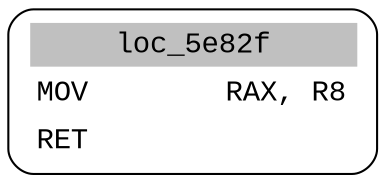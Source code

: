 digraph asm_graph {
1941 [
shape="Mrecord" fontname="Courier New"label =<<table border="0" cellborder="0" cellpadding="3"><tr><td align="center" colspan="2" bgcolor="grey">loc_5e82f</td></tr><tr><td align="left">MOV        RAX, R8</td></tr><tr><td align="left">RET        </td></tr></table>> ];
}